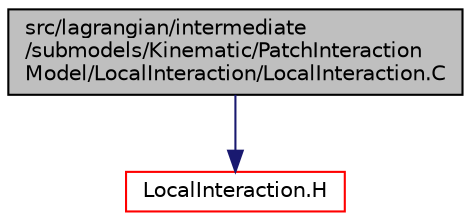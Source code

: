 digraph "src/lagrangian/intermediate/submodels/Kinematic/PatchInteractionModel/LocalInteraction/LocalInteraction.C"
{
  bgcolor="transparent";
  edge [fontname="Helvetica",fontsize="10",labelfontname="Helvetica",labelfontsize="10"];
  node [fontname="Helvetica",fontsize="10",shape=record];
  Node0 [label="src/lagrangian/intermediate\l/submodels/Kinematic/PatchInteraction\lModel/LocalInteraction/LocalInteraction.C",height=0.2,width=0.4,color="black", fillcolor="grey75", style="filled", fontcolor="black"];
  Node0 -> Node1 [color="midnightblue",fontsize="10",style="solid",fontname="Helvetica"];
  Node1 [label="LocalInteraction.H",height=0.2,width=0.4,color="red",URL="$a06611.html"];
}
